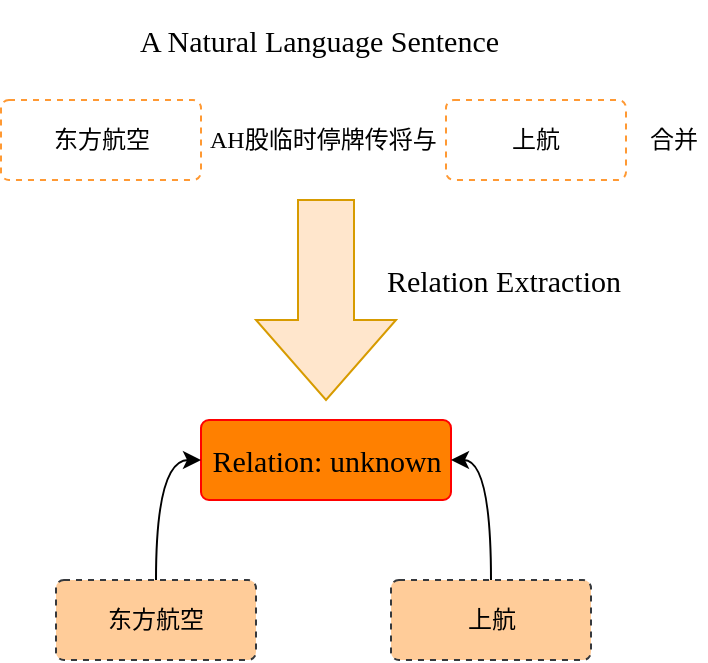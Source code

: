 <mxfile version="22.1.18" type="github">
  <diagram name="第 1 页" id="e0tXGLQbWe1YhPj0isI4">
    <mxGraphModel dx="906" dy="579" grid="1" gridSize="10" guides="1" tooltips="1" connect="1" arrows="1" fold="1" page="1" pageScale="1" pageWidth="827" pageHeight="1169" math="0" shadow="0">
      <root>
        <mxCell id="0" />
        <mxCell id="1" parent="0" />
        <mxCell id="T14ChnWQ33sPh7HlbQXI-1" value="&lt;font face=&quot;Times New Roman&quot;&gt;AH股临时停牌传将与&lt;/font&gt;" style="whiteSpace=wrap;html=1;align=left;strokeColor=none;fillColor=none;" parent="1" vertex="1">
          <mxGeometry x="330" y="80" width="120" height="40" as="geometry" />
        </mxCell>
        <mxCell id="T14ChnWQ33sPh7HlbQXI-5" value="东方航空" style="rounded=1;arcSize=10;whiteSpace=wrap;html=1;align=center;dashed=1;strokeColor=#FF9933;" parent="1" vertex="1">
          <mxGeometry x="227.5" y="80" width="100" height="40" as="geometry" />
        </mxCell>
        <mxCell id="T14ChnWQ33sPh7HlbQXI-7" value="上航" style="rounded=1;arcSize=10;whiteSpace=wrap;html=1;align=center;dashed=1;strokeColor=#FF9933;" parent="1" vertex="1">
          <mxGeometry x="450" y="80" width="90" height="40" as="geometry" />
        </mxCell>
        <mxCell id="T14ChnWQ33sPh7HlbQXI-9" value="&lt;font style=&quot;font-size: 15px;&quot; face=&quot;Times New Roman&quot;&gt;Relation: unknown&lt;/font&gt;" style="rounded=1;arcSize=10;whiteSpace=wrap;html=1;align=center;fillColor=#FF8000;strokeColor=#FF0000;" parent="1" vertex="1">
          <mxGeometry x="327.5" y="240" width="125" height="40" as="geometry" />
        </mxCell>
        <mxCell id="T14ChnWQ33sPh7HlbQXI-13" value="合并" style="whiteSpace=wrap;html=1;align=left;strokeColor=none;fillColor=none;" parent="1" vertex="1">
          <mxGeometry x="550" y="80" width="30" height="40" as="geometry" />
        </mxCell>
        <mxCell id="T14ChnWQ33sPh7HlbQXI-14" value="&lt;font face=&quot;Times New Roman&quot; style=&quot;font-size: 15px;&quot;&gt;A Natural Language Sentence&lt;/font&gt;" style="whiteSpace=wrap;html=1;align=left;strokeColor=none;fillColor=none;" parent="1" vertex="1">
          <mxGeometry x="295" y="30" width="190" height="40" as="geometry" />
        </mxCell>
        <mxCell id="T14ChnWQ33sPh7HlbQXI-21" style="edgeStyle=orthogonalEdgeStyle;rounded=0;orthogonalLoop=1;jettySize=auto;html=1;exitX=0.5;exitY=0;exitDx=0;exitDy=0;entryX=0;entryY=0.5;entryDx=0;entryDy=0;curved=1;" parent="1" source="T14ChnWQ33sPh7HlbQXI-19" target="T14ChnWQ33sPh7HlbQXI-9" edge="1">
          <mxGeometry relative="1" as="geometry" />
        </mxCell>
        <mxCell id="T14ChnWQ33sPh7HlbQXI-19" value="东方航空" style="rounded=1;arcSize=10;whiteSpace=wrap;html=1;align=center;dashed=1;fillColor=#ffcc99;strokeColor=#36393d;" parent="1" vertex="1">
          <mxGeometry x="255" y="320" width="100" height="40" as="geometry" />
        </mxCell>
        <mxCell id="T14ChnWQ33sPh7HlbQXI-26" style="edgeStyle=orthogonalEdgeStyle;rounded=0;orthogonalLoop=1;jettySize=auto;html=1;exitX=0.5;exitY=0;exitDx=0;exitDy=0;entryX=1;entryY=0.5;entryDx=0;entryDy=0;curved=1;" parent="1" source="T14ChnWQ33sPh7HlbQXI-20" target="T14ChnWQ33sPh7HlbQXI-9" edge="1">
          <mxGeometry relative="1" as="geometry" />
        </mxCell>
        <mxCell id="T14ChnWQ33sPh7HlbQXI-20" value="上航" style="rounded=1;arcSize=10;whiteSpace=wrap;html=1;align=center;dashed=1;fillColor=#ffcc99;strokeColor=#36393d;" parent="1" vertex="1">
          <mxGeometry x="422.5" y="320" width="100" height="40" as="geometry" />
        </mxCell>
        <mxCell id="T14ChnWQ33sPh7HlbQXI-27" value="" style="html=1;shadow=0;dashed=0;align=center;verticalAlign=middle;shape=mxgraph.arrows2.arrow;dy=0.6;dx=40;direction=south;notch=0;fillColor=#ffe6cc;strokeColor=#d79b00;" parent="1" vertex="1">
          <mxGeometry x="355" y="130" width="70" height="100" as="geometry" />
        </mxCell>
        <mxCell id="jTw0942X2GlWAdndkURe-2" value="&lt;font face=&quot;Times New Roman&quot; style=&quot;font-size: 15px;&quot;&gt;Relation Extraction&lt;/font&gt;" style="text;html=1;strokeColor=none;fillColor=none;align=center;verticalAlign=middle;whiteSpace=wrap;rounded=0;" parent="1" vertex="1">
          <mxGeometry x="414" y="150" width="130" height="40" as="geometry" />
        </mxCell>
      </root>
    </mxGraphModel>
  </diagram>
</mxfile>
